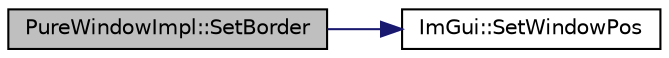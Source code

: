 digraph "PureWindowImpl::SetBorder"
{
 // LATEX_PDF_SIZE
  edge [fontname="Helvetica",fontsize="10",labelfontname="Helvetica",labelfontsize="10"];
  node [fontname="Helvetica",fontsize="10",shape=record];
  rankdir="LR";
  Node1 [label="PureWindowImpl::SetBorder",height=0.2,width=0.4,color="black", fillcolor="grey75", style="filled", fontcolor="black",tooltip="Sets whether window has border or not."];
  Node1 -> Node2 [color="midnightblue",fontsize="10",style="solid",fontname="Helvetica"];
  Node2 [label="ImGui::SetWindowPos",height=0.2,width=0.4,color="black", fillcolor="white", style="filled",URL="$namespace_im_gui.html#a5d7fd0e28f01451279896e53fc7a4b10",tooltip=" "];
}
